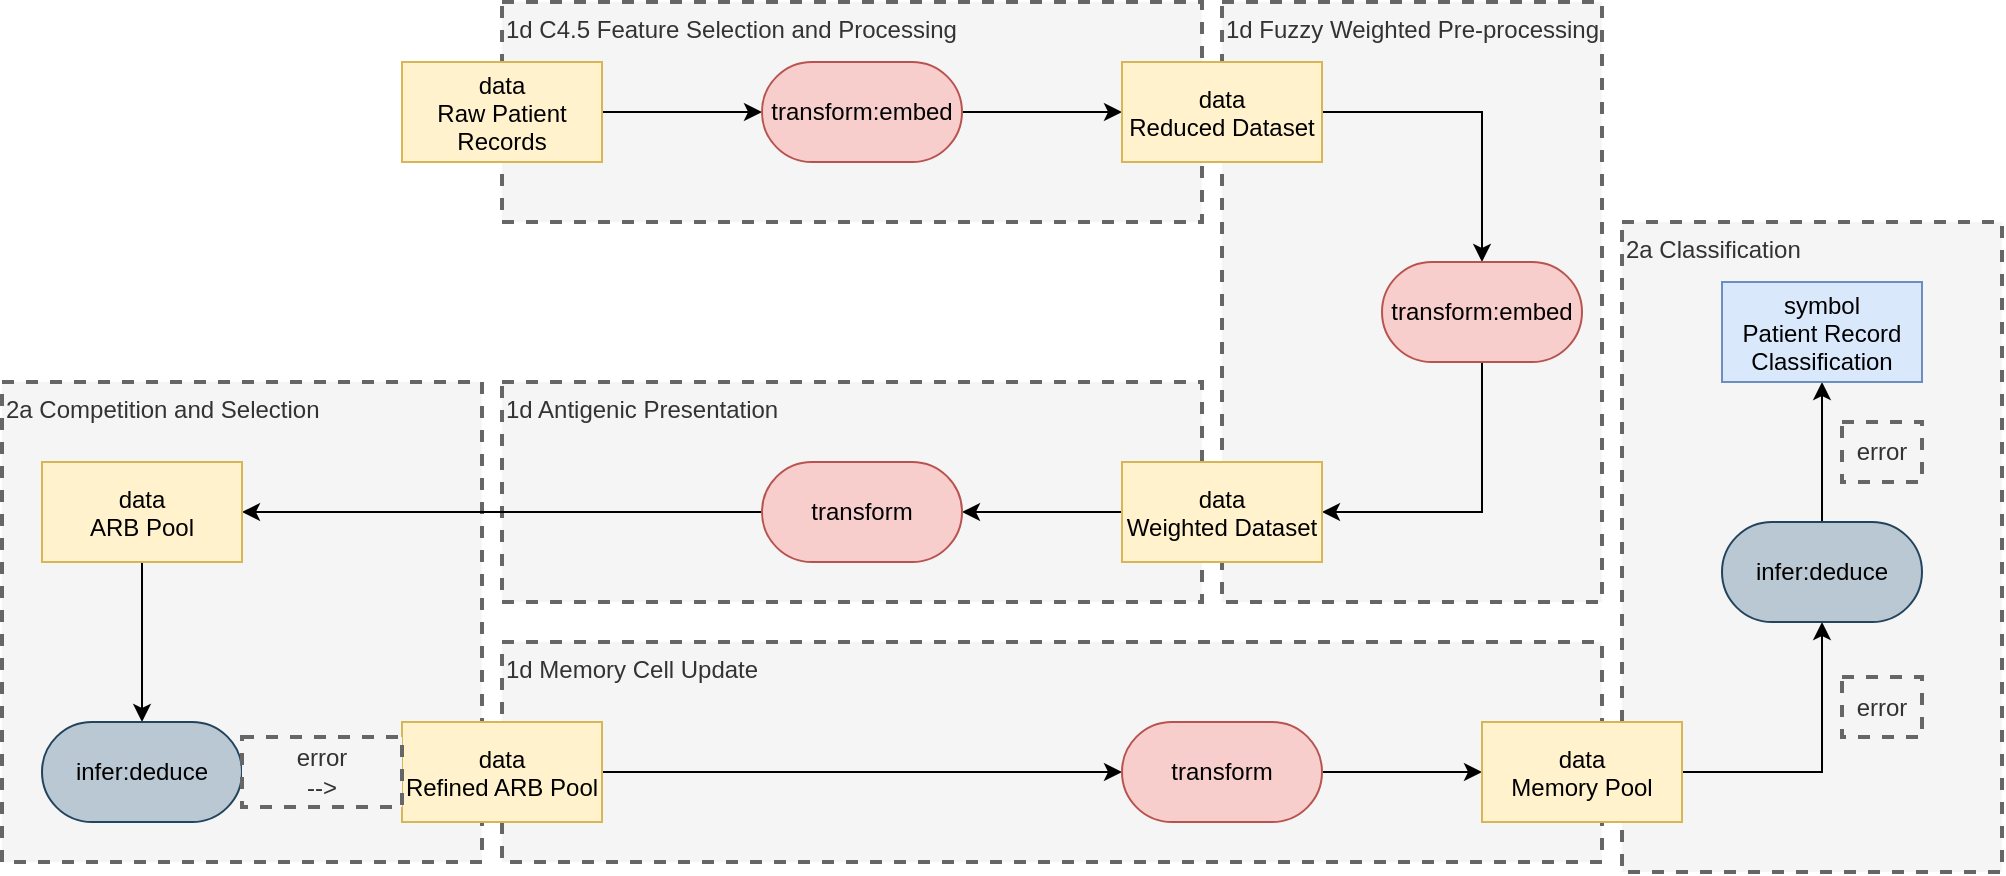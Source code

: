 <mxfile version="26.2.14" pages="2">
  <diagram name="Page-1" id="HQIzRcc-VsgBWAM_Dd9I">
    <mxGraphModel dx="1426" dy="871" grid="1" gridSize="10" guides="1" tooltips="1" connect="1" arrows="1" fold="1" page="1" pageScale="1" pageWidth="3300" pageHeight="4681" math="0" shadow="0">
      <root>
        <mxCell id="0" />
        <mxCell id="1" parent="0" />
        <mxCell id="RnQGSPWUwa8BTYHCsOwo-42" value="2a Classification" style="text;html=1;align=left;verticalAlign=top;whiteSpace=wrap;rounded=0;dashed=1;fillColor=#f5f5f5;fontColor=#333333;strokeColor=#666666;strokeWidth=2;" name="text" vertex="1" parent="1">
          <mxGeometry x="1030" y="470" width="190" height="325" as="geometry" />
        </mxCell>
        <mxCell id="RnQGSPWUwa8BTYHCsOwo-41" value="1d Memory Cell Update" style="text;html=1;align=left;verticalAlign=top;whiteSpace=wrap;rounded=0;dashed=1;fillColor=#f5f5f5;fontColor=#333333;strokeColor=#666666;strokeWidth=2;" name="text" vertex="1" parent="1">
          <mxGeometry x="470" y="680" width="550" height="110" as="geometry" />
        </mxCell>
        <mxCell id="RnQGSPWUwa8BTYHCsOwo-40" value="2a Competition and Selection" style="text;html=1;align=left;verticalAlign=top;whiteSpace=wrap;rounded=0;dashed=1;fillColor=#f5f5f5;fontColor=#333333;strokeColor=#666666;strokeWidth=2;" name="text" vertex="1" parent="1">
          <mxGeometry x="220" y="550" width="240" height="240" as="geometry" />
        </mxCell>
        <mxCell id="RnQGSPWUwa8BTYHCsOwo-39" value="1d Antigenic Presentation" style="text;html=1;align=left;verticalAlign=top;whiteSpace=wrap;rounded=0;dashed=1;fillColor=#f5f5f5;fontColor=#333333;strokeColor=#666666;strokeWidth=2;" name="text" vertex="1" parent="1">
          <mxGeometry x="470" y="550" width="350" height="110" as="geometry" />
        </mxCell>
        <mxCell id="RnQGSPWUwa8BTYHCsOwo-38" value="1d Fuzzy Weighted Pre-processing" style="text;html=1;align=left;verticalAlign=top;whiteSpace=wrap;rounded=0;dashed=1;fillColor=#f5f5f5;fontColor=#333333;strokeColor=#666666;strokeWidth=2;" name="text" vertex="1" parent="1">
          <mxGeometry x="830" y="360" width="190" height="300" as="geometry" />
        </mxCell>
        <mxCell id="RnQGSPWUwa8BTYHCsOwo-33" value="1d C4.5 Feature Selection and Processing" style="text;html=1;align=left;verticalAlign=top;whiteSpace=wrap;rounded=0;dashed=1;fillColor=#f5f5f5;fontColor=#333333;strokeColor=#666666;strokeWidth=2;" name="text" vertex="1" parent="1">
          <mxGeometry x="470" y="360" width="350" height="110" as="geometry" />
        </mxCell>
        <mxCell id="RnQGSPWUwa8BTYHCsOwo-36" style="edgeStyle=orthogonalEdgeStyle;rounded=0;orthogonalLoop=1;jettySize=auto;html=1;exitX=1;exitY=0.5;exitDx=0;exitDy=0;entryX=0;entryY=0.5;entryDx=0;entryDy=0;" edge="1" parent="1" source="RnQGSPWUwa8BTYHCsOwo-2" target="RnQGSPWUwa8BTYHCsOwo-4">
          <mxGeometry relative="1" as="geometry" />
        </mxCell>
        <mxCell id="RnQGSPWUwa8BTYHCsOwo-2" value="data&#xa;Raw Patient&#xa;Records" style="rectangle;fillColor=#fff2cc;strokeColor=#d6b656;" name="data" vertex="1" parent="1">
          <mxGeometry x="420" y="390" width="100" height="50" as="geometry" />
        </mxCell>
        <mxCell id="RnQGSPWUwa8BTYHCsOwo-3" style="edgeStyle=orthogonalEdgeStyle;rounded=0;orthogonalLoop=1;jettySize=auto;html=1;exitX=1;exitY=0.5;exitDx=0;exitDy=0;" edge="1" source="RnQGSPWUwa8BTYHCsOwo-4" target="RnQGSPWUwa8BTYHCsOwo-5" parent="1">
          <mxGeometry relative="1" as="geometry" />
        </mxCell>
        <mxCell id="RnQGSPWUwa8BTYHCsOwo-4" value="transform:embed" style="rounded=1;whiteSpace=wrap;html=1;arcSize=50;fillColor=#f8cecc;strokeColor=#b85450;" name="transform" vertex="1" parent="1">
          <mxGeometry x="600" y="390" width="100" height="50" as="geometry" />
        </mxCell>
        <mxCell id="RnQGSPWUwa8BTYHCsOwo-8" style="edgeStyle=orthogonalEdgeStyle;rounded=0;orthogonalLoop=1;jettySize=auto;html=1;exitX=1;exitY=0.5;exitDx=0;exitDy=0;entryX=0.5;entryY=0;entryDx=0;entryDy=0;" edge="1" parent="1" source="RnQGSPWUwa8BTYHCsOwo-5" target="RnQGSPWUwa8BTYHCsOwo-7">
          <mxGeometry relative="1" as="geometry" />
        </mxCell>
        <mxCell id="RnQGSPWUwa8BTYHCsOwo-5" value="data&#xa;Reduced Dataset" style="rectangle;fillColor=#fff2cc;strokeColor=#d6b656;" name="data" vertex="1" parent="1">
          <mxGeometry x="780" y="390" width="100" height="50" as="geometry" />
        </mxCell>
        <mxCell id="RnQGSPWUwa8BTYHCsOwo-10" style="edgeStyle=orthogonalEdgeStyle;rounded=0;orthogonalLoop=1;jettySize=auto;html=1;exitX=0.5;exitY=1;exitDx=0;exitDy=0;entryX=1;entryY=0.5;entryDx=0;entryDy=0;" edge="1" parent="1" source="RnQGSPWUwa8BTYHCsOwo-7" target="RnQGSPWUwa8BTYHCsOwo-9">
          <mxGeometry relative="1" as="geometry" />
        </mxCell>
        <mxCell id="RnQGSPWUwa8BTYHCsOwo-7" value="transform:embed" style="rounded=1;whiteSpace=wrap;html=1;arcSize=50;fillColor=#f8cecc;strokeColor=#b85450;" name="transform" vertex="1" parent="1">
          <mxGeometry x="910" y="490" width="100" height="50" as="geometry" />
        </mxCell>
        <mxCell id="RnQGSPWUwa8BTYHCsOwo-13" style="edgeStyle=orthogonalEdgeStyle;rounded=0;orthogonalLoop=1;jettySize=auto;html=1;exitX=0;exitY=0.5;exitDx=0;exitDy=0;entryX=1;entryY=0.5;entryDx=0;entryDy=0;" edge="1" parent="1" source="RnQGSPWUwa8BTYHCsOwo-9" target="RnQGSPWUwa8BTYHCsOwo-12">
          <mxGeometry relative="1" as="geometry" />
        </mxCell>
        <mxCell id="RnQGSPWUwa8BTYHCsOwo-9" value="data&#xa;Weighted Dataset" style="rectangle;fillColor=#fff2cc;strokeColor=#d6b656;" name="data" vertex="1" parent="1">
          <mxGeometry x="780" y="590" width="100" height="50" as="geometry" />
        </mxCell>
        <mxCell id="RnQGSPWUwa8BTYHCsOwo-20" style="edgeStyle=orthogonalEdgeStyle;rounded=0;orthogonalLoop=1;jettySize=auto;html=1;exitX=0;exitY=0.5;exitDx=0;exitDy=0;entryX=1;entryY=0.5;entryDx=0;entryDy=0;" edge="1" parent="1" source="RnQGSPWUwa8BTYHCsOwo-12" target="RnQGSPWUwa8BTYHCsOwo-14">
          <mxGeometry relative="1" as="geometry" />
        </mxCell>
        <mxCell id="RnQGSPWUwa8BTYHCsOwo-12" value="transform" style="rounded=1;whiteSpace=wrap;html=1;arcSize=50;fillColor=#f8cecc;strokeColor=#b85450;" name="transform" vertex="1" parent="1">
          <mxGeometry x="600" y="590" width="100" height="50" as="geometry" />
        </mxCell>
        <mxCell id="RnQGSPWUwa8BTYHCsOwo-17" style="edgeStyle=orthogonalEdgeStyle;rounded=0;orthogonalLoop=1;jettySize=auto;html=1;exitX=0.5;exitY=1;exitDx=0;exitDy=0;entryX=0.5;entryY=0;entryDx=0;entryDy=0;" edge="1" parent="1" source="RnQGSPWUwa8BTYHCsOwo-14" target="RnQGSPWUwa8BTYHCsOwo-16">
          <mxGeometry relative="1" as="geometry" />
        </mxCell>
        <mxCell id="RnQGSPWUwa8BTYHCsOwo-14" value="data&#xa;ARB Pool" style="rectangle;fillColor=#fff2cc;strokeColor=#d6b656;" name="data" vertex="1" parent="1">
          <mxGeometry x="240" y="590" width="100" height="50" as="geometry" />
        </mxCell>
        <mxCell id="RnQGSPWUwa8BTYHCsOwo-16" value="infer:deduce" style="rounded=1;whiteSpace=wrap;html=1;arcSize=50;fillColor=#bac8d3;strokeColor=#23445d;" name="infer:deduce" vertex="1" parent="1">
          <mxGeometry x="240" y="720" width="100" height="50" as="geometry" />
        </mxCell>
        <mxCell id="RnQGSPWUwa8BTYHCsOwo-24" style="edgeStyle=orthogonalEdgeStyle;rounded=0;orthogonalLoop=1;jettySize=auto;html=1;exitX=1;exitY=0.5;exitDx=0;exitDy=0;entryX=0;entryY=0.5;entryDx=0;entryDy=0;" edge="1" parent="1" source="RnQGSPWUwa8BTYHCsOwo-18" target="RnQGSPWUwa8BTYHCsOwo-23">
          <mxGeometry relative="1" as="geometry" />
        </mxCell>
        <mxCell id="RnQGSPWUwa8BTYHCsOwo-18" value="data&#xa;Refined ARB Pool" style="rectangle;fillColor=#fff2cc;strokeColor=#d6b656;" name="data" vertex="1" parent="1">
          <mxGeometry x="420" y="720" width="100" height="50" as="geometry" />
        </mxCell>
        <mxCell id="RnQGSPWUwa8BTYHCsOwo-22" value="&lt;div&gt;error&lt;/div&gt;&lt;div&gt;--&amp;gt;&lt;/div&gt;" style="text;html=1;align=center;verticalAlign=middle;whiteSpace=wrap;rounded=0;dashed=1;fillColor=#f5f5f5;fontColor=#333333;strokeColor=#666666;strokeWidth=2;" name="text" vertex="1" parent="1">
          <mxGeometry x="340" y="727.5" width="80" height="35" as="geometry" />
        </mxCell>
        <mxCell id="RnQGSPWUwa8BTYHCsOwo-28" style="edgeStyle=orthogonalEdgeStyle;rounded=0;orthogonalLoop=1;jettySize=auto;html=1;exitX=1;exitY=0.5;exitDx=0;exitDy=0;entryX=0;entryY=0.5;entryDx=0;entryDy=0;" edge="1" parent="1" source="RnQGSPWUwa8BTYHCsOwo-23" target="RnQGSPWUwa8BTYHCsOwo-27">
          <mxGeometry relative="1" as="geometry" />
        </mxCell>
        <mxCell id="RnQGSPWUwa8BTYHCsOwo-23" value="transform" style="rounded=1;whiteSpace=wrap;html=1;arcSize=50;fillColor=#f8cecc;strokeColor=#b85450;" name="transform" vertex="1" parent="1">
          <mxGeometry x="780" y="720" width="100" height="50" as="geometry" />
        </mxCell>
        <mxCell id="RnQGSPWUwa8BTYHCsOwo-30" style="edgeStyle=orthogonalEdgeStyle;rounded=0;orthogonalLoop=1;jettySize=auto;html=1;exitX=1;exitY=0.5;exitDx=0;exitDy=0;entryX=0.5;entryY=1;entryDx=0;entryDy=0;" edge="1" parent="1" source="RnQGSPWUwa8BTYHCsOwo-27" target="RnQGSPWUwa8BTYHCsOwo-29">
          <mxGeometry relative="1" as="geometry" />
        </mxCell>
        <mxCell id="RnQGSPWUwa8BTYHCsOwo-27" value="data&#xa;Memory Pool" style="rectangle;fillColor=#fff2cc;strokeColor=#d6b656;" name="data" vertex="1" parent="1">
          <mxGeometry x="960" y="720" width="100" height="50" as="geometry" />
        </mxCell>
        <mxCell id="RnQGSPWUwa8BTYHCsOwo-32" style="edgeStyle=orthogonalEdgeStyle;rounded=0;orthogonalLoop=1;jettySize=auto;html=1;exitX=0.5;exitY=0;exitDx=0;exitDy=0;entryX=0.5;entryY=1;entryDx=0;entryDy=0;" edge="1" parent="1" source="RnQGSPWUwa8BTYHCsOwo-29" target="RnQGSPWUwa8BTYHCsOwo-31">
          <mxGeometry relative="1" as="geometry" />
        </mxCell>
        <mxCell id="RnQGSPWUwa8BTYHCsOwo-29" value="infer:deduce" style="rounded=1;whiteSpace=wrap;html=1;arcSize=50;fillColor=#bac8d3;strokeColor=#23445d;" name="infer:deduce" vertex="1" parent="1">
          <mxGeometry x="1080" y="620" width="100" height="50" as="geometry" />
        </mxCell>
        <mxCell id="RnQGSPWUwa8BTYHCsOwo-31" value="symbol&#xa;Patient Record&#xa;Classification" style="rectangle;fillColor=#dae8fc;strokeColor=#6c8ebf;" name="symbol" vertex="1" parent="1">
          <mxGeometry x="1080" y="500" width="100" height="50" as="geometry" />
        </mxCell>
        <mxCell id="SFR187uQTxrCspWMHPLH-1" value="error" style="text;html=1;align=center;verticalAlign=middle;whiteSpace=wrap;rounded=0;dashed=1;fillColor=#f5f5f5;fontColor=#333333;strokeColor=#666666;strokeWidth=2;" name="text" vertex="1" parent="1">
          <mxGeometry x="1140" y="697.5" width="40" height="30" as="geometry" />
        </mxCell>
        <mxCell id="SFR187uQTxrCspWMHPLH-2" value="error" style="text;html=1;align=center;verticalAlign=middle;whiteSpace=wrap;rounded=0;dashed=1;fillColor=#f5f5f5;fontColor=#333333;strokeColor=#666666;strokeWidth=2;" name="text" vertex="1" parent="1">
          <mxGeometry x="1140" y="570" width="40" height="30" as="geometry" />
        </mxCell>
      </root>
    </mxGraphModel>
  </diagram>
  <diagram id="EQ5-NzDT2akJMeQuOSzV" name="Page-2">
    <mxGraphModel dx="1426" dy="871" grid="1" gridSize="10" guides="1" tooltips="1" connect="1" arrows="1" fold="1" page="1" pageScale="1" pageWidth="3300" pageHeight="4681" math="0" shadow="0">
      <root>
        <mxCell id="0" />
        <mxCell id="1" parent="0" />
        <mxCell id="3FXCNl-wQKIiIdB1zGO7-1" value="2a Classification" style="text;html=1;align=left;verticalAlign=top;whiteSpace=wrap;rounded=0;dashed=1;fillColor=#f5f5f5;fontColor=#333333;strokeColor=#666666;strokeWidth=2;" name="text" vertex="1" parent="1">
          <mxGeometry x="1030" y="470" width="190" height="325" as="geometry" />
        </mxCell>
        <mxCell id="3FXCNl-wQKIiIdB1zGO7-2" value="1d Memory Cell Update" style="text;html=1;align=left;verticalAlign=top;whiteSpace=wrap;rounded=0;dashed=1;fillColor=#f5f5f5;fontColor=#333333;strokeColor=#666666;strokeWidth=2;" name="text" vertex="1" parent="1">
          <mxGeometry x="470" y="680" width="550" height="110" as="geometry" />
        </mxCell>
        <mxCell id="3FXCNl-wQKIiIdB1zGO7-3" value="2a Competition and Selection" style="text;html=1;align=left;verticalAlign=top;whiteSpace=wrap;rounded=0;dashed=1;fillColor=#f5f5f5;fontColor=#333333;strokeColor=#666666;strokeWidth=2;" name="text" vertex="1" parent="1">
          <mxGeometry x="220" y="550" width="240" height="240" as="geometry" />
        </mxCell>
        <mxCell id="3FXCNl-wQKIiIdB1zGO7-4" value="1d Antigenic Presentation" style="text;html=1;align=left;verticalAlign=top;whiteSpace=wrap;rounded=0;dashed=1;fillColor=#f5f5f5;fontColor=#333333;strokeColor=#666666;strokeWidth=2;" name="text" vertex="1" parent="1">
          <mxGeometry x="470" y="550" width="350" height="110" as="geometry" />
        </mxCell>
        <mxCell id="3FXCNl-wQKIiIdB1zGO7-5" value="1d Fuzzy Weighted Pre-processing" style="text;html=1;align=left;verticalAlign=top;whiteSpace=wrap;rounded=0;dashed=1;fillColor=#f5f5f5;fontColor=#333333;strokeColor=#666666;strokeWidth=2;" name="text" vertex="1" parent="1">
          <mxGeometry x="830" y="360" width="190" height="300" as="geometry" />
        </mxCell>
        <mxCell id="3FXCNl-wQKIiIdB1zGO7-6" value="1d C4.5 Feature Selection and Processing" style="text;html=1;align=left;verticalAlign=top;whiteSpace=wrap;rounded=0;dashed=1;fillColor=#f5f5f5;fontColor=#333333;strokeColor=#666666;strokeWidth=2;" name="text" vertex="1" parent="1">
          <mxGeometry x="470" y="360" width="350" height="110" as="geometry" />
        </mxCell>
        <mxCell id="3FXCNl-wQKIiIdB1zGO7-7" style="edgeStyle=orthogonalEdgeStyle;rounded=0;orthogonalLoop=1;jettySize=auto;html=1;exitX=1;exitY=0.5;exitDx=0;exitDy=0;entryX=0;entryY=0.5;entryDx=0;entryDy=0;" edge="1" parent="1" source="3FXCNl-wQKIiIdB1zGO7-8" target="3FXCNl-wQKIiIdB1zGO7-10">
          <mxGeometry relative="1" as="geometry" />
        </mxCell>
        <mxCell id="3FXCNl-wQKIiIdB1zGO7-8" value="data&#xa;Raw Patient&#xa;Records" style="rectangle;fillColor=#fff2cc;strokeColor=#d6b656;" name="data" vertex="1" parent="1">
          <mxGeometry x="420" y="390" width="100" height="50" as="geometry" />
        </mxCell>
        <mxCell id="3FXCNl-wQKIiIdB1zGO7-9" style="edgeStyle=orthogonalEdgeStyle;rounded=0;orthogonalLoop=1;jettySize=auto;html=1;exitX=1;exitY=0.5;exitDx=0;exitDy=0;" edge="1" parent="1" source="3FXCNl-wQKIiIdB1zGO7-10" target="3FXCNl-wQKIiIdB1zGO7-12">
          <mxGeometry relative="1" as="geometry" />
        </mxCell>
        <mxCell id="3FXCNl-wQKIiIdB1zGO7-10" value="transform:embed" style="rounded=1;whiteSpace=wrap;html=1;arcSize=50;fillColor=#f8cecc;strokeColor=#b85450;" name="transform" vertex="1" parent="1">
          <mxGeometry x="600" y="390" width="100" height="50" as="geometry" />
        </mxCell>
        <mxCell id="3FXCNl-wQKIiIdB1zGO7-11" style="edgeStyle=orthogonalEdgeStyle;rounded=0;orthogonalLoop=1;jettySize=auto;html=1;exitX=1;exitY=0.5;exitDx=0;exitDy=0;entryX=0.5;entryY=0;entryDx=0;entryDy=0;" edge="1" parent="1" source="3FXCNl-wQKIiIdB1zGO7-12" target="3FXCNl-wQKIiIdB1zGO7-14">
          <mxGeometry relative="1" as="geometry" />
        </mxCell>
        <mxCell id="3FXCNl-wQKIiIdB1zGO7-12" value="data&#xa;Reduced Dataset" style="rectangle;fillColor=#fff2cc;strokeColor=#d6b656;" name="data" vertex="1" parent="1">
          <mxGeometry x="780" y="390" width="100" height="50" as="geometry" />
        </mxCell>
        <mxCell id="3FXCNl-wQKIiIdB1zGO7-13" style="edgeStyle=orthogonalEdgeStyle;rounded=0;orthogonalLoop=1;jettySize=auto;html=1;exitX=0.5;exitY=1;exitDx=0;exitDy=0;entryX=1;entryY=0.5;entryDx=0;entryDy=0;" edge="1" parent="1" source="3FXCNl-wQKIiIdB1zGO7-14" target="3FXCNl-wQKIiIdB1zGO7-16">
          <mxGeometry relative="1" as="geometry" />
        </mxCell>
        <mxCell id="3FXCNl-wQKIiIdB1zGO7-14" value="transform:embed" style="rounded=1;whiteSpace=wrap;html=1;arcSize=50;fillColor=#f8cecc;strokeColor=#b85450;" name="transform" vertex="1" parent="1">
          <mxGeometry x="910" y="490" width="100" height="50" as="geometry" />
        </mxCell>
        <mxCell id="3FXCNl-wQKIiIdB1zGO7-15" style="edgeStyle=orthogonalEdgeStyle;rounded=0;orthogonalLoop=1;jettySize=auto;html=1;exitX=0;exitY=0.5;exitDx=0;exitDy=0;entryX=1;entryY=0.5;entryDx=0;entryDy=0;" edge="1" parent="1" source="3FXCNl-wQKIiIdB1zGO7-16" target="3FXCNl-wQKIiIdB1zGO7-18">
          <mxGeometry relative="1" as="geometry" />
        </mxCell>
        <mxCell id="3FXCNl-wQKIiIdB1zGO7-16" value="data&#xa;Weighted Dataset" style="rectangle;fillColor=#fff2cc;strokeColor=#d6b656;" name="data" vertex="1" parent="1">
          <mxGeometry x="780" y="590" width="100" height="50" as="geometry" />
        </mxCell>
        <mxCell id="3FXCNl-wQKIiIdB1zGO7-17" style="edgeStyle=orthogonalEdgeStyle;rounded=0;orthogonalLoop=1;jettySize=auto;html=1;exitX=0;exitY=0.5;exitDx=0;exitDy=0;entryX=1;entryY=0.5;entryDx=0;entryDy=0;" edge="1" parent="1" source="3FXCNl-wQKIiIdB1zGO7-18" target="3FXCNl-wQKIiIdB1zGO7-20">
          <mxGeometry relative="1" as="geometry" />
        </mxCell>
        <mxCell id="3FXCNl-wQKIiIdB1zGO7-18" value="transform" style="rounded=1;whiteSpace=wrap;html=1;arcSize=50;fillColor=#f8cecc;strokeColor=#b85450;" name="transform" vertex="1" parent="1">
          <mxGeometry x="600" y="590" width="100" height="50" as="geometry" />
        </mxCell>
        <mxCell id="3FXCNl-wQKIiIdB1zGO7-33" style="edgeStyle=orthogonalEdgeStyle;rounded=0;orthogonalLoop=1;jettySize=auto;html=1;exitX=0.5;exitY=1;exitDx=0;exitDy=0;entryX=0.5;entryY=0;entryDx=0;entryDy=0;" edge="1" parent="1" source="3FXCNl-wQKIiIdB1zGO7-20" target="3FXCNl-wQKIiIdB1zGO7-32">
          <mxGeometry relative="1" as="geometry" />
        </mxCell>
        <mxCell id="3FXCNl-wQKIiIdB1zGO7-20" value="data&#xa;ARB Pool" style="rectangle;fillColor=#fff2cc;strokeColor=#d6b656;" name="data" vertex="1" parent="1">
          <mxGeometry x="240" y="590" width="100" height="50" as="geometry" />
        </mxCell>
        <mxCell id="3FXCNl-wQKIiIdB1zGO7-22" style="edgeStyle=orthogonalEdgeStyle;rounded=0;orthogonalLoop=1;jettySize=auto;html=1;exitX=1;exitY=0.5;exitDx=0;exitDy=0;entryX=0;entryY=0.5;entryDx=0;entryDy=0;" edge="1" parent="1" source="3FXCNl-wQKIiIdB1zGO7-23" target="3FXCNl-wQKIiIdB1zGO7-26">
          <mxGeometry relative="1" as="geometry" />
        </mxCell>
        <mxCell id="3FXCNl-wQKIiIdB1zGO7-23" value="data&#xa;Refined ARB Pool" style="rectangle;fillColor=#fff2cc;strokeColor=#d6b656;" name="data" vertex="1" parent="1">
          <mxGeometry x="420" y="720" width="100" height="50" as="geometry" />
        </mxCell>
        <mxCell id="3FXCNl-wQKIiIdB1zGO7-25" style="edgeStyle=orthogonalEdgeStyle;rounded=0;orthogonalLoop=1;jettySize=auto;html=1;exitX=1;exitY=0.5;exitDx=0;exitDy=0;entryX=0;entryY=0.5;entryDx=0;entryDy=0;" edge="1" parent="1" source="3FXCNl-wQKIiIdB1zGO7-26" target="3FXCNl-wQKIiIdB1zGO7-28">
          <mxGeometry relative="1" as="geometry" />
        </mxCell>
        <mxCell id="3FXCNl-wQKIiIdB1zGO7-26" value="transform" style="rounded=1;whiteSpace=wrap;html=1;arcSize=50;fillColor=#f8cecc;strokeColor=#b85450;" name="transform" vertex="1" parent="1">
          <mxGeometry x="780" y="720" width="100" height="50" as="geometry" />
        </mxCell>
        <mxCell id="3FXCNl-wQKIiIdB1zGO7-27" style="edgeStyle=orthogonalEdgeStyle;rounded=0;orthogonalLoop=1;jettySize=auto;html=1;exitX=1;exitY=0.5;exitDx=0;exitDy=0;entryX=0.5;entryY=1;entryDx=0;entryDy=0;" edge="1" parent="1" source="3FXCNl-wQKIiIdB1zGO7-28" target="3FXCNl-wQKIiIdB1zGO7-30">
          <mxGeometry relative="1" as="geometry" />
        </mxCell>
        <mxCell id="3FXCNl-wQKIiIdB1zGO7-28" value="data&#xa;Memory Pool" style="rectangle;fillColor=#fff2cc;strokeColor=#d6b656;" name="data" vertex="1" parent="1">
          <mxGeometry x="960" y="720" width="100" height="50" as="geometry" />
        </mxCell>
        <mxCell id="3FXCNl-wQKIiIdB1zGO7-29" style="edgeStyle=orthogonalEdgeStyle;rounded=0;orthogonalLoop=1;jettySize=auto;html=1;exitX=0.5;exitY=0;exitDx=0;exitDy=0;entryX=0.5;entryY=1;entryDx=0;entryDy=0;" edge="1" parent="1" source="3FXCNl-wQKIiIdB1zGO7-30" target="3FXCNl-wQKIiIdB1zGO7-31">
          <mxGeometry relative="1" as="geometry" />
        </mxCell>
        <mxCell id="3FXCNl-wQKIiIdB1zGO7-30" value="infer:deduce" style="rounded=1;whiteSpace=wrap;html=1;arcSize=50;fillColor=#bac8d3;strokeColor=#23445d;" name="infer:deduce" vertex="1" parent="1">
          <mxGeometry x="1080" y="620" width="100" height="50" as="geometry" />
        </mxCell>
        <mxCell id="3FXCNl-wQKIiIdB1zGO7-31" value="symbol&#xa;Patient Record&#xa;Classification" style="rectangle;fillColor=#dae8fc;strokeColor=#6c8ebf;" name="symbol" vertex="1" parent="1">
          <mxGeometry x="1080" y="500" width="100" height="50" as="geometry" />
        </mxCell>
        <mxCell id="3FXCNl-wQKIiIdB1zGO7-34" style="edgeStyle=orthogonalEdgeStyle;rounded=0;orthogonalLoop=1;jettySize=auto;html=1;exitX=1;exitY=0.5;exitDx=0;exitDy=0;entryX=0;entryY=0.5;entryDx=0;entryDy=0;" edge="1" parent="1" source="3FXCNl-wQKIiIdB1zGO7-32" target="3FXCNl-wQKIiIdB1zGO7-23">
          <mxGeometry relative="1" as="geometry" />
        </mxCell>
        <mxCell id="3FXCNl-wQKIiIdB1zGO7-32" value="transform" style="rounded=1;whiteSpace=wrap;html=1;arcSize=50;fillColor=#f8cecc;strokeColor=#b85450;" name="transform" vertex="1" parent="1">
          <mxGeometry x="240" y="720" width="100" height="50" as="geometry" />
        </mxCell>
        <mxCell id="_hZO69V0MovtOLANK8fd-3" style="edgeStyle=orthogonalEdgeStyle;rounded=0;orthogonalLoop=1;jettySize=auto;html=1;entryX=1;entryY=0.5;entryDx=0;entryDy=0;" edge="1" parent="1" source="_hZO69V0MovtOLANK8fd-1" target="3FXCNl-wQKIiIdB1zGO7-30">
          <mxGeometry relative="1" as="geometry" />
        </mxCell>
        <mxCell id="_hZO69V0MovtOLANK8fd-1" value="model" style="shape=hexagon;perimeter=hexagonPerimeter2;fillColor=#b0e3e6;strokeColor=#0e8088;" name="model" vertex="1" parent="1">
          <mxGeometry x="1250" y="620" width="120" height="50" as="geometry" />
        </mxCell>
        <mxCell id="_hZO69V0MovtOLANK8fd-4" value="replaced infer:deduce with transform" style="text;html=1;align=center;verticalAlign=middle;whiteSpace=wrap;rounded=0;dashed=1;fillColor=#f5f5f5;fontColor=#333333;strokeColor=#666666;strokeWidth=2;" name="text" vertex="1" parent="1">
          <mxGeometry x="100" y="770" width="140" height="40" as="geometry" />
        </mxCell>
        <mxCell id="_hZO69V0MovtOLANK8fd-5" value="added model" style="text;html=1;align=center;verticalAlign=middle;whiteSpace=wrap;rounded=0;dashed=1;fillColor=#f5f5f5;fontColor=#333333;strokeColor=#666666;strokeWidth=2;" name="text" vertex="1" parent="1">
          <mxGeometry x="1170" y="700" width="90" height="32.5" as="geometry" />
        </mxCell>
      </root>
    </mxGraphModel>
  </diagram>
</mxfile>
